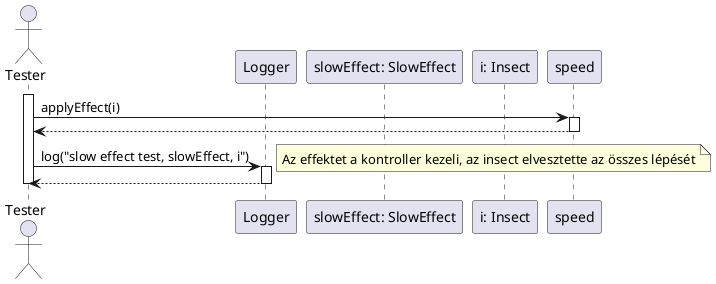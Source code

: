 @startuml slowEffect

actor Tester as tester

participant "Logger" as logger
participant "slowEffect: SlowEffect" as slow
participant "i: Insect" as insect

activate tester

tester -> speed: applyEffect(i)
activate speed

speed --> tester
deactivate speed

tester -> logger: log("slow effect test, slowEffect, i")
note right: Az effektet a kontroller kezeli, az insect elvesztette az összes lépését
activate logger

logger--> tester
deactivate logger

deactivate tester

@enduml